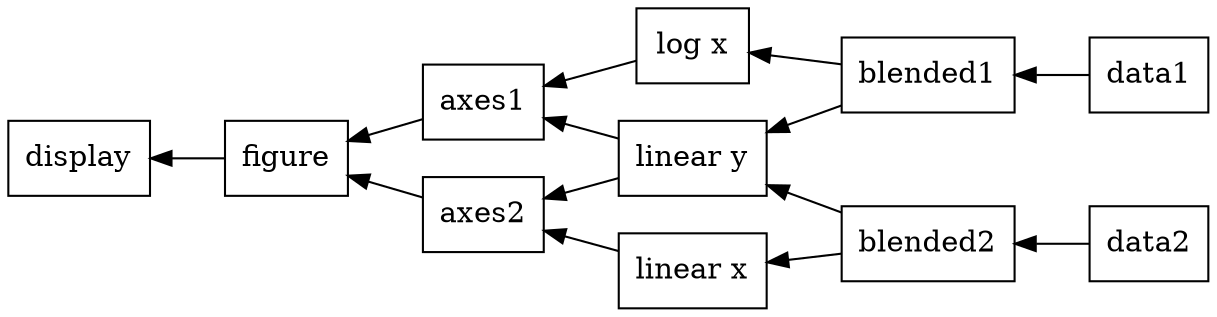 digraph G  {
        rankdir=RL;
        node[shape=box];
        "log x" -> axes1;
        "linear y" -> axes1;
        "linear x" -> axes2;
        "linear y" -> axes2;
        blended1 -> "log x";
        blended1 -> "linear y";
        blended2 -> "linear y";
        blended2 -> "linear x";
        data1 -> blended1;
        data2 -> blended2;
        axes1 -> figure -> display;
        axes2 -> figure;
}
